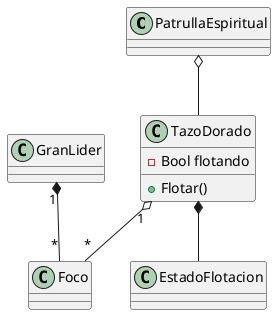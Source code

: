 @startuml diagrama 

class PatrullaEspiritual
class GranLider
class TazoDorado{
    - Bool flotando
    + Flotar()
}
class Foco 

PatrullaEspiritual o-- TazoDorado 
GranLider "1" *-- "*" Foco 
TazoDorado "1" o-- "*" Foco 
TazoDorado *-- EstadoFlotacion 



@enduml 